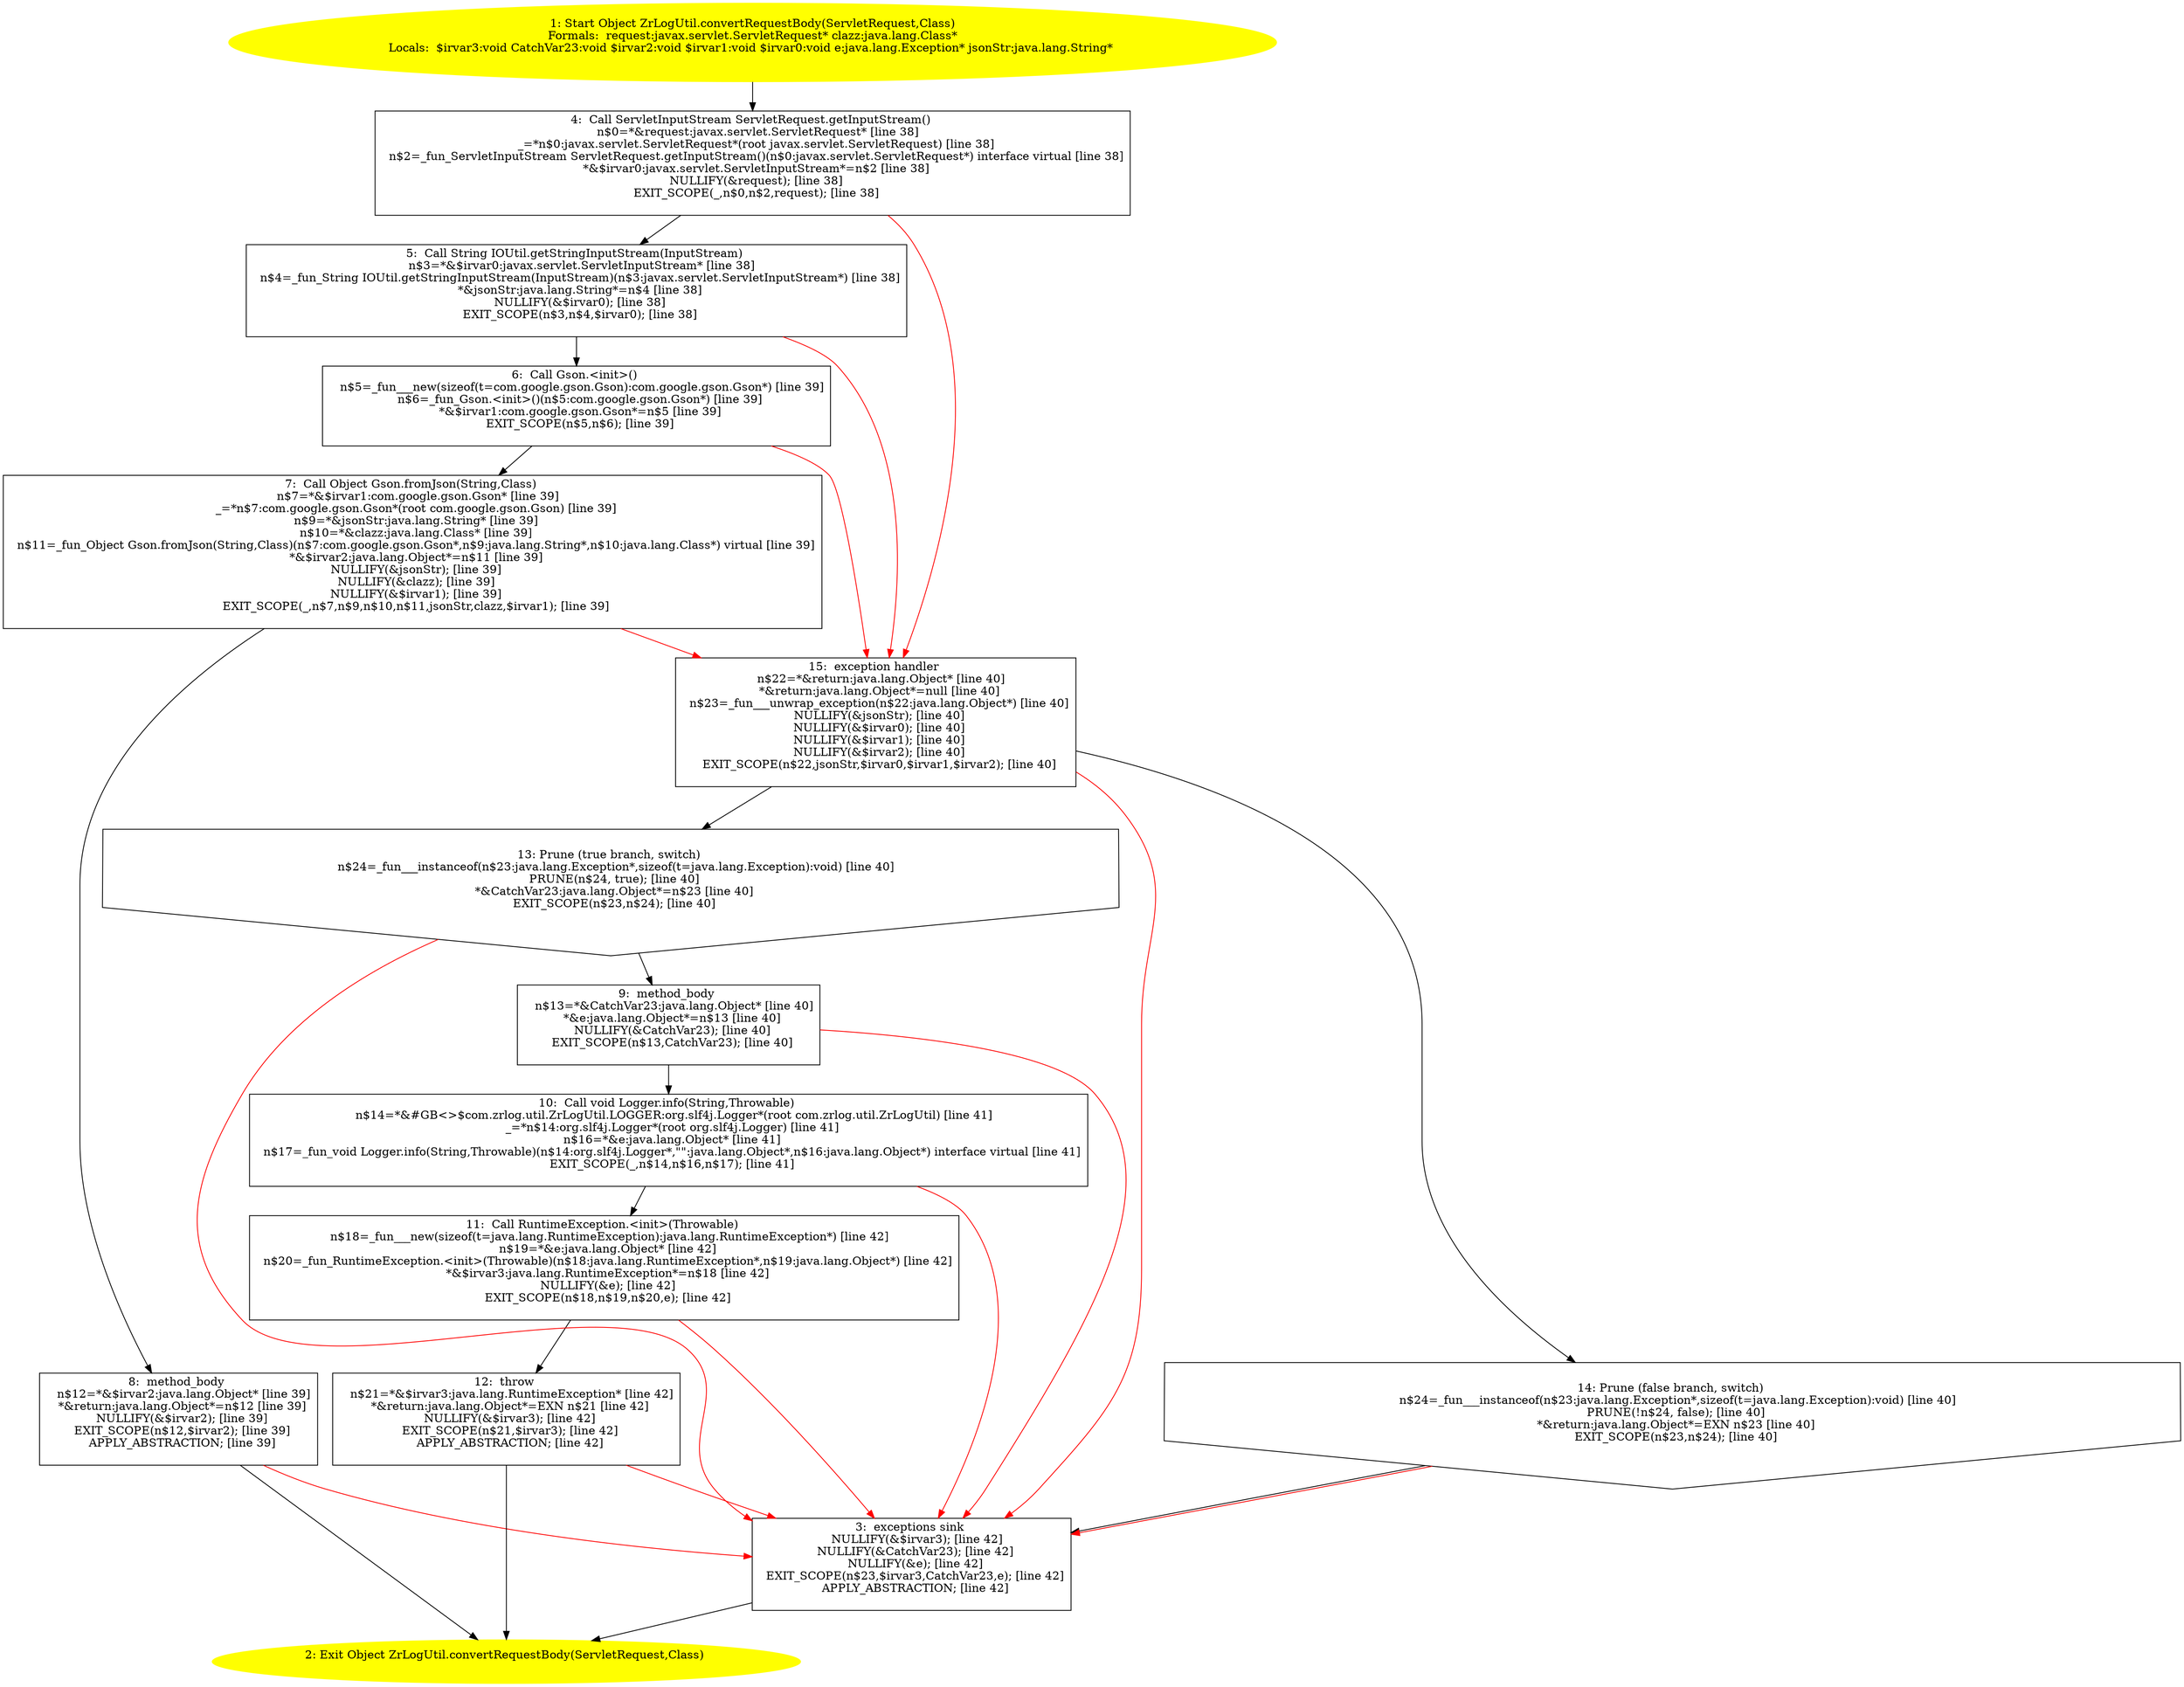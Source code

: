 /* @generated */
digraph cfg {
"com.zrlog.util.ZrLogUtil.convertRequestBody(javax.servlet.ServletRequest,java.lang.Class):java.lang..57a5ed12167afb715bf7f6ad409a7cf5_1" [label="1: Start Object ZrLogUtil.convertRequestBody(ServletRequest,Class)\nFormals:  request:javax.servlet.ServletRequest* clazz:java.lang.Class*\nLocals:  $irvar3:void CatchVar23:void $irvar2:void $irvar1:void $irvar0:void e:java.lang.Exception* jsonStr:java.lang.String* \n  " color=yellow style=filled]
	

	 "com.zrlog.util.ZrLogUtil.convertRequestBody(javax.servlet.ServletRequest,java.lang.Class):java.lang..57a5ed12167afb715bf7f6ad409a7cf5_1" -> "com.zrlog.util.ZrLogUtil.convertRequestBody(javax.servlet.ServletRequest,java.lang.Class):java.lang..57a5ed12167afb715bf7f6ad409a7cf5_4" ;
"com.zrlog.util.ZrLogUtil.convertRequestBody(javax.servlet.ServletRequest,java.lang.Class):java.lang..57a5ed12167afb715bf7f6ad409a7cf5_2" [label="2: Exit Object ZrLogUtil.convertRequestBody(ServletRequest,Class) \n  " color=yellow style=filled]
	

"com.zrlog.util.ZrLogUtil.convertRequestBody(javax.servlet.ServletRequest,java.lang.Class):java.lang..57a5ed12167afb715bf7f6ad409a7cf5_3" [label="3:  exceptions sink \n   NULLIFY(&$irvar3); [line 42]\n  NULLIFY(&CatchVar23); [line 42]\n  NULLIFY(&e); [line 42]\n  EXIT_SCOPE(n$23,$irvar3,CatchVar23,e); [line 42]\n  APPLY_ABSTRACTION; [line 42]\n " shape="box"]
	

	 "com.zrlog.util.ZrLogUtil.convertRequestBody(javax.servlet.ServletRequest,java.lang.Class):java.lang..57a5ed12167afb715bf7f6ad409a7cf5_3" -> "com.zrlog.util.ZrLogUtil.convertRequestBody(javax.servlet.ServletRequest,java.lang.Class):java.lang..57a5ed12167afb715bf7f6ad409a7cf5_2" ;
"com.zrlog.util.ZrLogUtil.convertRequestBody(javax.servlet.ServletRequest,java.lang.Class):java.lang..57a5ed12167afb715bf7f6ad409a7cf5_4" [label="4:  Call ServletInputStream ServletRequest.getInputStream() \n   n$0=*&request:javax.servlet.ServletRequest* [line 38]\n  _=*n$0:javax.servlet.ServletRequest*(root javax.servlet.ServletRequest) [line 38]\n  n$2=_fun_ServletInputStream ServletRequest.getInputStream()(n$0:javax.servlet.ServletRequest*) interface virtual [line 38]\n  *&$irvar0:javax.servlet.ServletInputStream*=n$2 [line 38]\n  NULLIFY(&request); [line 38]\n  EXIT_SCOPE(_,n$0,n$2,request); [line 38]\n " shape="box"]
	

	 "com.zrlog.util.ZrLogUtil.convertRequestBody(javax.servlet.ServletRequest,java.lang.Class):java.lang..57a5ed12167afb715bf7f6ad409a7cf5_4" -> "com.zrlog.util.ZrLogUtil.convertRequestBody(javax.servlet.ServletRequest,java.lang.Class):java.lang..57a5ed12167afb715bf7f6ad409a7cf5_5" ;
	 "com.zrlog.util.ZrLogUtil.convertRequestBody(javax.servlet.ServletRequest,java.lang.Class):java.lang..57a5ed12167afb715bf7f6ad409a7cf5_4" -> "com.zrlog.util.ZrLogUtil.convertRequestBody(javax.servlet.ServletRequest,java.lang.Class):java.lang..57a5ed12167afb715bf7f6ad409a7cf5_15" [color="red" ];
"com.zrlog.util.ZrLogUtil.convertRequestBody(javax.servlet.ServletRequest,java.lang.Class):java.lang..57a5ed12167afb715bf7f6ad409a7cf5_5" [label="5:  Call String IOUtil.getStringInputStream(InputStream) \n   n$3=*&$irvar0:javax.servlet.ServletInputStream* [line 38]\n  n$4=_fun_String IOUtil.getStringInputStream(InputStream)(n$3:javax.servlet.ServletInputStream*) [line 38]\n  *&jsonStr:java.lang.String*=n$4 [line 38]\n  NULLIFY(&$irvar0); [line 38]\n  EXIT_SCOPE(n$3,n$4,$irvar0); [line 38]\n " shape="box"]
	

	 "com.zrlog.util.ZrLogUtil.convertRequestBody(javax.servlet.ServletRequest,java.lang.Class):java.lang..57a5ed12167afb715bf7f6ad409a7cf5_5" -> "com.zrlog.util.ZrLogUtil.convertRequestBody(javax.servlet.ServletRequest,java.lang.Class):java.lang..57a5ed12167afb715bf7f6ad409a7cf5_6" ;
	 "com.zrlog.util.ZrLogUtil.convertRequestBody(javax.servlet.ServletRequest,java.lang.Class):java.lang..57a5ed12167afb715bf7f6ad409a7cf5_5" -> "com.zrlog.util.ZrLogUtil.convertRequestBody(javax.servlet.ServletRequest,java.lang.Class):java.lang..57a5ed12167afb715bf7f6ad409a7cf5_15" [color="red" ];
"com.zrlog.util.ZrLogUtil.convertRequestBody(javax.servlet.ServletRequest,java.lang.Class):java.lang..57a5ed12167afb715bf7f6ad409a7cf5_6" [label="6:  Call Gson.<init>() \n   n$5=_fun___new(sizeof(t=com.google.gson.Gson):com.google.gson.Gson*) [line 39]\n  n$6=_fun_Gson.<init>()(n$5:com.google.gson.Gson*) [line 39]\n  *&$irvar1:com.google.gson.Gson*=n$5 [line 39]\n  EXIT_SCOPE(n$5,n$6); [line 39]\n " shape="box"]
	

	 "com.zrlog.util.ZrLogUtil.convertRequestBody(javax.servlet.ServletRequest,java.lang.Class):java.lang..57a5ed12167afb715bf7f6ad409a7cf5_6" -> "com.zrlog.util.ZrLogUtil.convertRequestBody(javax.servlet.ServletRequest,java.lang.Class):java.lang..57a5ed12167afb715bf7f6ad409a7cf5_7" ;
	 "com.zrlog.util.ZrLogUtil.convertRequestBody(javax.servlet.ServletRequest,java.lang.Class):java.lang..57a5ed12167afb715bf7f6ad409a7cf5_6" -> "com.zrlog.util.ZrLogUtil.convertRequestBody(javax.servlet.ServletRequest,java.lang.Class):java.lang..57a5ed12167afb715bf7f6ad409a7cf5_15" [color="red" ];
"com.zrlog.util.ZrLogUtil.convertRequestBody(javax.servlet.ServletRequest,java.lang.Class):java.lang..57a5ed12167afb715bf7f6ad409a7cf5_7" [label="7:  Call Object Gson.fromJson(String,Class) \n   n$7=*&$irvar1:com.google.gson.Gson* [line 39]\n  _=*n$7:com.google.gson.Gson*(root com.google.gson.Gson) [line 39]\n  n$9=*&jsonStr:java.lang.String* [line 39]\n  n$10=*&clazz:java.lang.Class* [line 39]\n  n$11=_fun_Object Gson.fromJson(String,Class)(n$7:com.google.gson.Gson*,n$9:java.lang.String*,n$10:java.lang.Class*) virtual [line 39]\n  *&$irvar2:java.lang.Object*=n$11 [line 39]\n  NULLIFY(&jsonStr); [line 39]\n  NULLIFY(&clazz); [line 39]\n  NULLIFY(&$irvar1); [line 39]\n  EXIT_SCOPE(_,n$7,n$9,n$10,n$11,jsonStr,clazz,$irvar1); [line 39]\n " shape="box"]
	

	 "com.zrlog.util.ZrLogUtil.convertRequestBody(javax.servlet.ServletRequest,java.lang.Class):java.lang..57a5ed12167afb715bf7f6ad409a7cf5_7" -> "com.zrlog.util.ZrLogUtil.convertRequestBody(javax.servlet.ServletRequest,java.lang.Class):java.lang..57a5ed12167afb715bf7f6ad409a7cf5_8" ;
	 "com.zrlog.util.ZrLogUtil.convertRequestBody(javax.servlet.ServletRequest,java.lang.Class):java.lang..57a5ed12167afb715bf7f6ad409a7cf5_7" -> "com.zrlog.util.ZrLogUtil.convertRequestBody(javax.servlet.ServletRequest,java.lang.Class):java.lang..57a5ed12167afb715bf7f6ad409a7cf5_15" [color="red" ];
"com.zrlog.util.ZrLogUtil.convertRequestBody(javax.servlet.ServletRequest,java.lang.Class):java.lang..57a5ed12167afb715bf7f6ad409a7cf5_8" [label="8:  method_body \n   n$12=*&$irvar2:java.lang.Object* [line 39]\n  *&return:java.lang.Object*=n$12 [line 39]\n  NULLIFY(&$irvar2); [line 39]\n  EXIT_SCOPE(n$12,$irvar2); [line 39]\n  APPLY_ABSTRACTION; [line 39]\n " shape="box"]
	

	 "com.zrlog.util.ZrLogUtil.convertRequestBody(javax.servlet.ServletRequest,java.lang.Class):java.lang..57a5ed12167afb715bf7f6ad409a7cf5_8" -> "com.zrlog.util.ZrLogUtil.convertRequestBody(javax.servlet.ServletRequest,java.lang.Class):java.lang..57a5ed12167afb715bf7f6ad409a7cf5_2" ;
	 "com.zrlog.util.ZrLogUtil.convertRequestBody(javax.servlet.ServletRequest,java.lang.Class):java.lang..57a5ed12167afb715bf7f6ad409a7cf5_8" -> "com.zrlog.util.ZrLogUtil.convertRequestBody(javax.servlet.ServletRequest,java.lang.Class):java.lang..57a5ed12167afb715bf7f6ad409a7cf5_3" [color="red" ];
"com.zrlog.util.ZrLogUtil.convertRequestBody(javax.servlet.ServletRequest,java.lang.Class):java.lang..57a5ed12167afb715bf7f6ad409a7cf5_9" [label="9:  method_body \n   n$13=*&CatchVar23:java.lang.Object* [line 40]\n  *&e:java.lang.Object*=n$13 [line 40]\n  NULLIFY(&CatchVar23); [line 40]\n  EXIT_SCOPE(n$13,CatchVar23); [line 40]\n " shape="box"]
	

	 "com.zrlog.util.ZrLogUtil.convertRequestBody(javax.servlet.ServletRequest,java.lang.Class):java.lang..57a5ed12167afb715bf7f6ad409a7cf5_9" -> "com.zrlog.util.ZrLogUtil.convertRequestBody(javax.servlet.ServletRequest,java.lang.Class):java.lang..57a5ed12167afb715bf7f6ad409a7cf5_10" ;
	 "com.zrlog.util.ZrLogUtil.convertRequestBody(javax.servlet.ServletRequest,java.lang.Class):java.lang..57a5ed12167afb715bf7f6ad409a7cf5_9" -> "com.zrlog.util.ZrLogUtil.convertRequestBody(javax.servlet.ServletRequest,java.lang.Class):java.lang..57a5ed12167afb715bf7f6ad409a7cf5_3" [color="red" ];
"com.zrlog.util.ZrLogUtil.convertRequestBody(javax.servlet.ServletRequest,java.lang.Class):java.lang..57a5ed12167afb715bf7f6ad409a7cf5_10" [label="10:  Call void Logger.info(String,Throwable) \n   n$14=*&#GB<>$com.zrlog.util.ZrLogUtil.LOGGER:org.slf4j.Logger*(root com.zrlog.util.ZrLogUtil) [line 41]\n  _=*n$14:org.slf4j.Logger*(root org.slf4j.Logger) [line 41]\n  n$16=*&e:java.lang.Object* [line 41]\n  n$17=_fun_void Logger.info(String,Throwable)(n$14:org.slf4j.Logger*,\"\":java.lang.Object*,n$16:java.lang.Object*) interface virtual [line 41]\n  EXIT_SCOPE(_,n$14,n$16,n$17); [line 41]\n " shape="box"]
	

	 "com.zrlog.util.ZrLogUtil.convertRequestBody(javax.servlet.ServletRequest,java.lang.Class):java.lang..57a5ed12167afb715bf7f6ad409a7cf5_10" -> "com.zrlog.util.ZrLogUtil.convertRequestBody(javax.servlet.ServletRequest,java.lang.Class):java.lang..57a5ed12167afb715bf7f6ad409a7cf5_11" ;
	 "com.zrlog.util.ZrLogUtil.convertRequestBody(javax.servlet.ServletRequest,java.lang.Class):java.lang..57a5ed12167afb715bf7f6ad409a7cf5_10" -> "com.zrlog.util.ZrLogUtil.convertRequestBody(javax.servlet.ServletRequest,java.lang.Class):java.lang..57a5ed12167afb715bf7f6ad409a7cf5_3" [color="red" ];
"com.zrlog.util.ZrLogUtil.convertRequestBody(javax.servlet.ServletRequest,java.lang.Class):java.lang..57a5ed12167afb715bf7f6ad409a7cf5_11" [label="11:  Call RuntimeException.<init>(Throwable) \n   n$18=_fun___new(sizeof(t=java.lang.RuntimeException):java.lang.RuntimeException*) [line 42]\n  n$19=*&e:java.lang.Object* [line 42]\n  n$20=_fun_RuntimeException.<init>(Throwable)(n$18:java.lang.RuntimeException*,n$19:java.lang.Object*) [line 42]\n  *&$irvar3:java.lang.RuntimeException*=n$18 [line 42]\n  NULLIFY(&e); [line 42]\n  EXIT_SCOPE(n$18,n$19,n$20,e); [line 42]\n " shape="box"]
	

	 "com.zrlog.util.ZrLogUtil.convertRequestBody(javax.servlet.ServletRequest,java.lang.Class):java.lang..57a5ed12167afb715bf7f6ad409a7cf5_11" -> "com.zrlog.util.ZrLogUtil.convertRequestBody(javax.servlet.ServletRequest,java.lang.Class):java.lang..57a5ed12167afb715bf7f6ad409a7cf5_12" ;
	 "com.zrlog.util.ZrLogUtil.convertRequestBody(javax.servlet.ServletRequest,java.lang.Class):java.lang..57a5ed12167afb715bf7f6ad409a7cf5_11" -> "com.zrlog.util.ZrLogUtil.convertRequestBody(javax.servlet.ServletRequest,java.lang.Class):java.lang..57a5ed12167afb715bf7f6ad409a7cf5_3" [color="red" ];
"com.zrlog.util.ZrLogUtil.convertRequestBody(javax.servlet.ServletRequest,java.lang.Class):java.lang..57a5ed12167afb715bf7f6ad409a7cf5_12" [label="12:  throw \n   n$21=*&$irvar3:java.lang.RuntimeException* [line 42]\n  *&return:java.lang.Object*=EXN n$21 [line 42]\n  NULLIFY(&$irvar3); [line 42]\n  EXIT_SCOPE(n$21,$irvar3); [line 42]\n  APPLY_ABSTRACTION; [line 42]\n " shape="box"]
	

	 "com.zrlog.util.ZrLogUtil.convertRequestBody(javax.servlet.ServletRequest,java.lang.Class):java.lang..57a5ed12167afb715bf7f6ad409a7cf5_12" -> "com.zrlog.util.ZrLogUtil.convertRequestBody(javax.servlet.ServletRequest,java.lang.Class):java.lang..57a5ed12167afb715bf7f6ad409a7cf5_2" ;
	 "com.zrlog.util.ZrLogUtil.convertRequestBody(javax.servlet.ServletRequest,java.lang.Class):java.lang..57a5ed12167afb715bf7f6ad409a7cf5_12" -> "com.zrlog.util.ZrLogUtil.convertRequestBody(javax.servlet.ServletRequest,java.lang.Class):java.lang..57a5ed12167afb715bf7f6ad409a7cf5_3" [color="red" ];
"com.zrlog.util.ZrLogUtil.convertRequestBody(javax.servlet.ServletRequest,java.lang.Class):java.lang..57a5ed12167afb715bf7f6ad409a7cf5_13" [label="13: Prune (true branch, switch) \n   n$24=_fun___instanceof(n$23:java.lang.Exception*,sizeof(t=java.lang.Exception):void) [line 40]\n  PRUNE(n$24, true); [line 40]\n  *&CatchVar23:java.lang.Object*=n$23 [line 40]\n  EXIT_SCOPE(n$23,n$24); [line 40]\n " shape="invhouse"]
	

	 "com.zrlog.util.ZrLogUtil.convertRequestBody(javax.servlet.ServletRequest,java.lang.Class):java.lang..57a5ed12167afb715bf7f6ad409a7cf5_13" -> "com.zrlog.util.ZrLogUtil.convertRequestBody(javax.servlet.ServletRequest,java.lang.Class):java.lang..57a5ed12167afb715bf7f6ad409a7cf5_9" ;
	 "com.zrlog.util.ZrLogUtil.convertRequestBody(javax.servlet.ServletRequest,java.lang.Class):java.lang..57a5ed12167afb715bf7f6ad409a7cf5_13" -> "com.zrlog.util.ZrLogUtil.convertRequestBody(javax.servlet.ServletRequest,java.lang.Class):java.lang..57a5ed12167afb715bf7f6ad409a7cf5_3" [color="red" ];
"com.zrlog.util.ZrLogUtil.convertRequestBody(javax.servlet.ServletRequest,java.lang.Class):java.lang..57a5ed12167afb715bf7f6ad409a7cf5_14" [label="14: Prune (false branch, switch) \n   n$24=_fun___instanceof(n$23:java.lang.Exception*,sizeof(t=java.lang.Exception):void) [line 40]\n  PRUNE(!n$24, false); [line 40]\n  *&return:java.lang.Object*=EXN n$23 [line 40]\n  EXIT_SCOPE(n$23,n$24); [line 40]\n " shape="invhouse"]
	

	 "com.zrlog.util.ZrLogUtil.convertRequestBody(javax.servlet.ServletRequest,java.lang.Class):java.lang..57a5ed12167afb715bf7f6ad409a7cf5_14" -> "com.zrlog.util.ZrLogUtil.convertRequestBody(javax.servlet.ServletRequest,java.lang.Class):java.lang..57a5ed12167afb715bf7f6ad409a7cf5_3" ;
	 "com.zrlog.util.ZrLogUtil.convertRequestBody(javax.servlet.ServletRequest,java.lang.Class):java.lang..57a5ed12167afb715bf7f6ad409a7cf5_14" -> "com.zrlog.util.ZrLogUtil.convertRequestBody(javax.servlet.ServletRequest,java.lang.Class):java.lang..57a5ed12167afb715bf7f6ad409a7cf5_3" [color="red" ];
"com.zrlog.util.ZrLogUtil.convertRequestBody(javax.servlet.ServletRequest,java.lang.Class):java.lang..57a5ed12167afb715bf7f6ad409a7cf5_15" [label="15:  exception handler \n   n$22=*&return:java.lang.Object* [line 40]\n  *&return:java.lang.Object*=null [line 40]\n  n$23=_fun___unwrap_exception(n$22:java.lang.Object*) [line 40]\n  NULLIFY(&jsonStr); [line 40]\n  NULLIFY(&$irvar0); [line 40]\n  NULLIFY(&$irvar1); [line 40]\n  NULLIFY(&$irvar2); [line 40]\n  EXIT_SCOPE(n$22,jsonStr,$irvar0,$irvar1,$irvar2); [line 40]\n " shape="box"]
	

	 "com.zrlog.util.ZrLogUtil.convertRequestBody(javax.servlet.ServletRequest,java.lang.Class):java.lang..57a5ed12167afb715bf7f6ad409a7cf5_15" -> "com.zrlog.util.ZrLogUtil.convertRequestBody(javax.servlet.ServletRequest,java.lang.Class):java.lang..57a5ed12167afb715bf7f6ad409a7cf5_13" ;
	 "com.zrlog.util.ZrLogUtil.convertRequestBody(javax.servlet.ServletRequest,java.lang.Class):java.lang..57a5ed12167afb715bf7f6ad409a7cf5_15" -> "com.zrlog.util.ZrLogUtil.convertRequestBody(javax.servlet.ServletRequest,java.lang.Class):java.lang..57a5ed12167afb715bf7f6ad409a7cf5_14" ;
	 "com.zrlog.util.ZrLogUtil.convertRequestBody(javax.servlet.ServletRequest,java.lang.Class):java.lang..57a5ed12167afb715bf7f6ad409a7cf5_15" -> "com.zrlog.util.ZrLogUtil.convertRequestBody(javax.servlet.ServletRequest,java.lang.Class):java.lang..57a5ed12167afb715bf7f6ad409a7cf5_3" [color="red" ];
}
